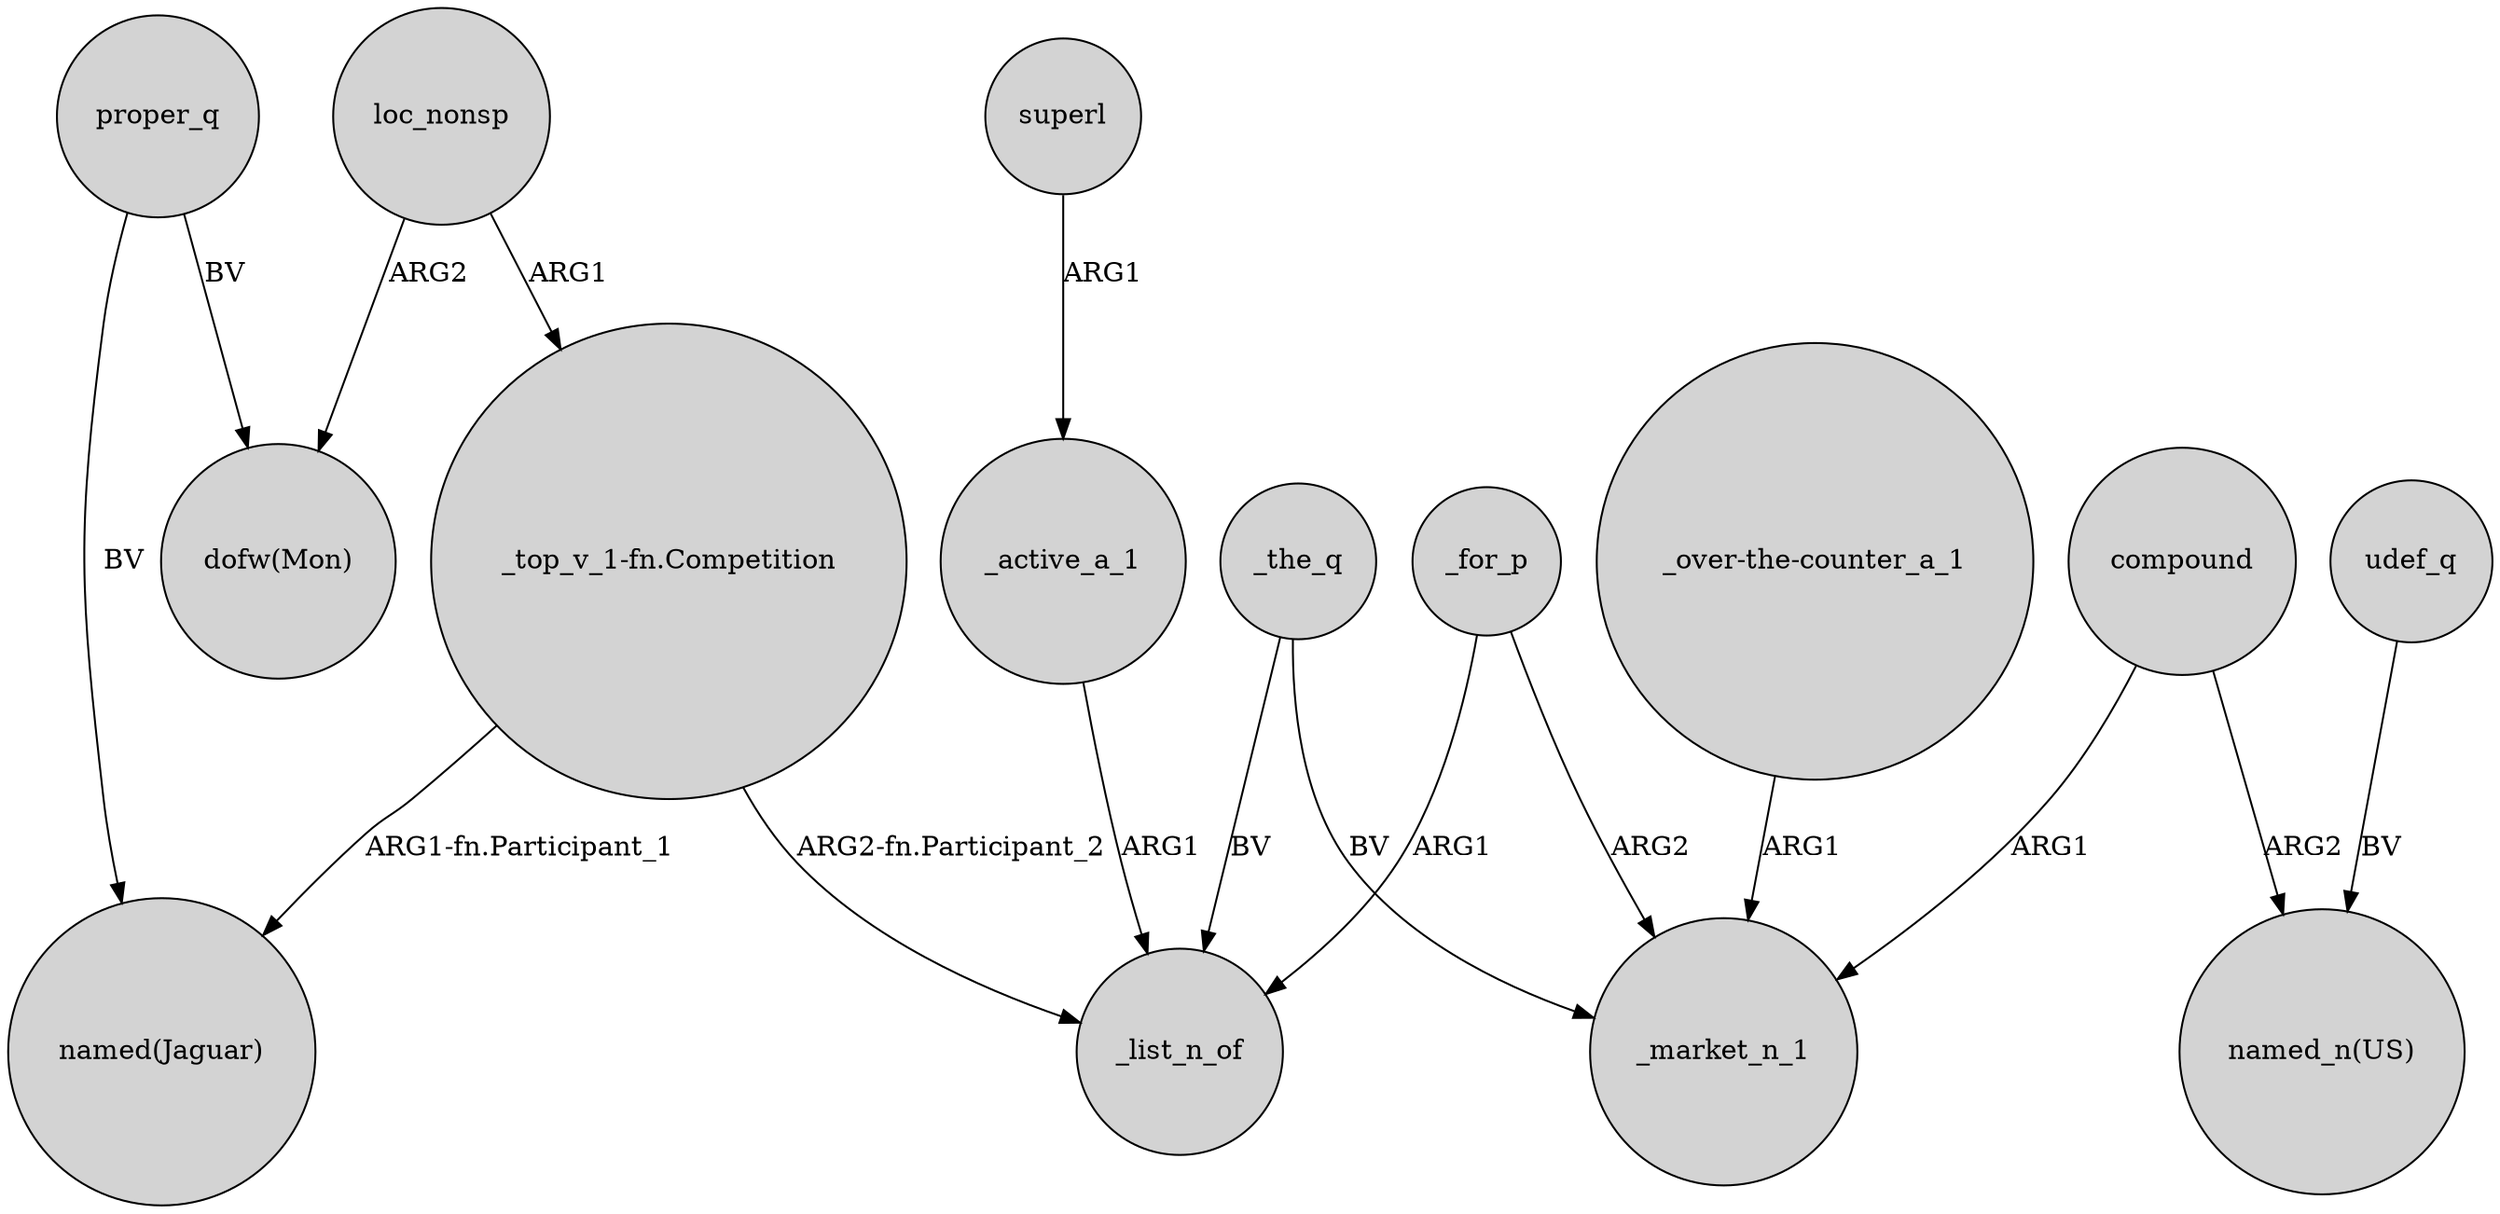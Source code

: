 digraph {
	node [shape=circle style=filled]
	"_top_v_1-fn.Competition" -> "named(Jaguar)" [label="ARG1-fn.Participant_1"]
	proper_q -> "dofw(Mon)" [label=BV]
	loc_nonsp -> "_top_v_1-fn.Competition" [label=ARG1]
	"_top_v_1-fn.Competition" -> _list_n_of [label="ARG2-fn.Participant_2"]
	_the_q -> _list_n_of [label=BV]
	"_over-the-counter_a_1" -> _market_n_1 [label=ARG1]
	proper_q -> "named(Jaguar)" [label=BV]
	compound -> _market_n_1 [label=ARG1]
	_the_q -> _market_n_1 [label=BV]
	_active_a_1 -> _list_n_of [label=ARG1]
	compound -> "named_n(US)" [label=ARG2]
	_for_p -> _market_n_1 [label=ARG2]
	udef_q -> "named_n(US)" [label=BV]
	superl -> _active_a_1 [label=ARG1]
	loc_nonsp -> "dofw(Mon)" [label=ARG2]
	_for_p -> _list_n_of [label=ARG1]
}
